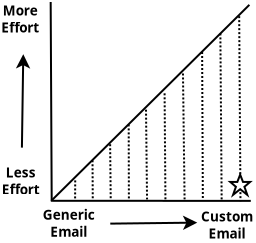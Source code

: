 <?xml version="1.0" encoding="UTF-8"?>
<dia:diagram xmlns:dia="http://www.lysator.liu.se/~alla/dia/">
  <dia:layer name="Background" visible="true" active="true">
    <dia:object type="Standard - Line" version="0" id="O0">
      <dia:attribute name="obj_pos">
        <dia:point val="15.099,19.981"/>
      </dia:attribute>
      <dia:attribute name="obj_bb">
        <dia:rectangle val="15.028,10.153;25.034,20.052"/>
      </dia:attribute>
      <dia:attribute name="conn_endpoints">
        <dia:point val="15.099,19.981"/>
        <dia:point val="24.963,10.223"/>
      </dia:attribute>
      <dia:attribute name="numcp">
        <dia:int val="1"/>
      </dia:attribute>
    </dia:object>
    <dia:group>
      <dia:object type="Standard - Line" version="0" id="O1">
        <dia:attribute name="obj_pos">
          <dia:point val="15.035,20.02"/>
        </dia:attribute>
        <dia:attribute name="obj_bb">
          <dia:rectangle val="14.985,19.97;25.084,20.076"/>
        </dia:attribute>
        <dia:attribute name="conn_endpoints">
          <dia:point val="15.035,20.02"/>
          <dia:point val="25.034,20.026"/>
        </dia:attribute>
        <dia:attribute name="numcp">
          <dia:int val="1"/>
        </dia:attribute>
      </dia:object>
      <dia:object type="Standard - Line" version="0" id="O2">
        <dia:attribute name="obj_pos">
          <dia:point val="15.079,20.02"/>
        </dia:attribute>
        <dia:attribute name="obj_bb">
          <dia:rectangle val="14.978,10.031;15.129,20.07"/>
        </dia:attribute>
        <dia:attribute name="conn_endpoints">
          <dia:point val="15.079,20.02"/>
          <dia:point val="15.028,10.082"/>
        </dia:attribute>
        <dia:attribute name="numcp">
          <dia:int val="1"/>
        </dia:attribute>
      </dia:object>
    </dia:group>
    <dia:object type="Standard - Text" version="1" id="O3">
      <dia:attribute name="obj_pos">
        <dia:point val="15.842,21.113"/>
      </dia:attribute>
      <dia:attribute name="obj_bb">
        <dia:rectangle val="15.842,20.518;15.842,21.263"/>
      </dia:attribute>
      <dia:attribute name="text">
        <dia:composite type="text">
          <dia:attribute name="string">
            <dia:string>##</dia:string>
          </dia:attribute>
          <dia:attribute name="font">
            <dia:font family="sans" style="0" name="Helvetica"/>
          </dia:attribute>
          <dia:attribute name="height">
            <dia:real val="0.8"/>
          </dia:attribute>
          <dia:attribute name="pos">
            <dia:point val="15.842,21.113"/>
          </dia:attribute>
          <dia:attribute name="color">
            <dia:color val="#000000"/>
          </dia:attribute>
          <dia:attribute name="alignment">
            <dia:enum val="0"/>
          </dia:attribute>
        </dia:composite>
      </dia:attribute>
      <dia:attribute name="valign">
        <dia:enum val="3"/>
      </dia:attribute>
    </dia:object>
    <dia:object type="Standard - Text" version="1" id="O4">
      <dia:attribute name="obj_pos">
        <dia:point val="15.931,20.97"/>
      </dia:attribute>
      <dia:attribute name="obj_bb">
        <dia:rectangle val="14.467,20.34;17.395,21.977"/>
      </dia:attribute>
      <dia:attribute name="text">
        <dia:composite type="text">
          <dia:attribute name="string">
            <dia:string>#Generic
Email#</dia:string>
          </dia:attribute>
          <dia:attribute name="font">
            <dia:font family="sans" style="80" name="Helvetica-Bold"/>
          </dia:attribute>
          <dia:attribute name="height">
            <dia:real val="0.847"/>
          </dia:attribute>
          <dia:attribute name="pos">
            <dia:point val="15.931,20.97"/>
          </dia:attribute>
          <dia:attribute name="color">
            <dia:color val="#000000"/>
          </dia:attribute>
          <dia:attribute name="alignment">
            <dia:enum val="1"/>
          </dia:attribute>
        </dia:composite>
      </dia:attribute>
      <dia:attribute name="valign">
        <dia:enum val="3"/>
      </dia:attribute>
    </dia:object>
    <dia:object type="Standard - Text" version="1" id="O5">
      <dia:attribute name="obj_pos">
        <dia:point val="23.841,21.058"/>
      </dia:attribute>
      <dia:attribute name="obj_bb">
        <dia:rectangle val="22.402,20.428;25.28,22.065"/>
      </dia:attribute>
      <dia:attribute name="text">
        <dia:composite type="text">
          <dia:attribute name="string">
            <dia:string>#Custom
Email#</dia:string>
          </dia:attribute>
          <dia:attribute name="font">
            <dia:font family="sans" style="80" name="Helvetica-Bold"/>
          </dia:attribute>
          <dia:attribute name="height">
            <dia:real val="0.847"/>
          </dia:attribute>
          <dia:attribute name="pos">
            <dia:point val="23.841,21.058"/>
          </dia:attribute>
          <dia:attribute name="color">
            <dia:color val="#000000"/>
          </dia:attribute>
          <dia:attribute name="alignment">
            <dia:enum val="1"/>
          </dia:attribute>
        </dia:composite>
      </dia:attribute>
      <dia:attribute name="valign">
        <dia:enum val="3"/>
      </dia:attribute>
    </dia:object>
    <dia:object type="Standard - Text" version="1" id="O6">
      <dia:attribute name="obj_pos">
        <dia:point val="13.508,10.762"/>
      </dia:attribute>
      <dia:attribute name="obj_bb">
        <dia:rectangle val="12.419,10.133;14.596,11.769"/>
      </dia:attribute>
      <dia:attribute name="text">
        <dia:composite type="text">
          <dia:attribute name="string">
            <dia:string>#More
Effort#</dia:string>
          </dia:attribute>
          <dia:attribute name="font">
            <dia:font family="sans" style="80" name="Helvetica-Bold"/>
          </dia:attribute>
          <dia:attribute name="height">
            <dia:real val="0.847"/>
          </dia:attribute>
          <dia:attribute name="pos">
            <dia:point val="13.508,10.762"/>
          </dia:attribute>
          <dia:attribute name="color">
            <dia:color val="#000000"/>
          </dia:attribute>
          <dia:attribute name="alignment">
            <dia:enum val="1"/>
          </dia:attribute>
        </dia:composite>
      </dia:attribute>
      <dia:attribute name="valign">
        <dia:enum val="3"/>
      </dia:attribute>
    </dia:object>
    <dia:object type="Standard - Text" version="1" id="O7">
      <dia:attribute name="obj_pos">
        <dia:point val="13.528,18.853"/>
      </dia:attribute>
      <dia:attribute name="obj_bb">
        <dia:rectangle val="12.44,18.223;14.617,19.86"/>
      </dia:attribute>
      <dia:attribute name="text">
        <dia:composite type="text">
          <dia:attribute name="string">
            <dia:string>#Less
Effort#</dia:string>
          </dia:attribute>
          <dia:attribute name="font">
            <dia:font family="sans" style="80" name="Helvetica-Bold"/>
          </dia:attribute>
          <dia:attribute name="height">
            <dia:real val="0.847"/>
          </dia:attribute>
          <dia:attribute name="pos">
            <dia:point val="13.528,18.853"/>
          </dia:attribute>
          <dia:attribute name="color">
            <dia:color val="#000000"/>
          </dia:attribute>
          <dia:attribute name="alignment">
            <dia:enum val="1"/>
          </dia:attribute>
        </dia:composite>
      </dia:attribute>
      <dia:attribute name="valign">
        <dia:enum val="3"/>
      </dia:attribute>
    </dia:object>
    <dia:object type="Standard - Line" version="0" id="O8">
      <dia:attribute name="obj_pos">
        <dia:point val="18.008,21.163"/>
      </dia:attribute>
      <dia:attribute name="obj_bb">
        <dia:rectangle val="17.957,20.758;22.469,21.481"/>
      </dia:attribute>
      <dia:attribute name="conn_endpoints">
        <dia:point val="18.008,21.163"/>
        <dia:point val="22.358,21.113"/>
      </dia:attribute>
      <dia:attribute name="numcp">
        <dia:int val="1"/>
      </dia:attribute>
      <dia:attribute name="end_arrow">
        <dia:enum val="22"/>
      </dia:attribute>
      <dia:attribute name="end_arrow_length">
        <dia:real val="0.5"/>
      </dia:attribute>
      <dia:attribute name="end_arrow_width">
        <dia:real val="0.5"/>
      </dia:attribute>
    </dia:object>
    <dia:object type="Standard - Line" version="0" id="O9">
      <dia:attribute name="obj_pos">
        <dia:point val="13.59,17.363"/>
      </dia:attribute>
      <dia:attribute name="obj_bb">
        <dia:rectangle val="13.287,12.579;14.01,17.414"/>
      </dia:attribute>
      <dia:attribute name="conn_endpoints">
        <dia:point val="13.59,17.363"/>
        <dia:point val="13.658,12.691"/>
      </dia:attribute>
      <dia:attribute name="numcp">
        <dia:int val="1"/>
      </dia:attribute>
      <dia:attribute name="end_arrow">
        <dia:enum val="22"/>
      </dia:attribute>
      <dia:attribute name="end_arrow_length">
        <dia:real val="0.5"/>
      </dia:attribute>
      <dia:attribute name="end_arrow_width">
        <dia:real val="0.5"/>
      </dia:attribute>
    </dia:object>
    <dia:object type="Standard - Line" version="0" id="O10">
      <dia:attribute name="obj_pos">
        <dia:point val="18.001,17.193"/>
      </dia:attribute>
      <dia:attribute name="obj_bb">
        <dia:rectangle val="17.95,17.143;18.081,20.046"/>
      </dia:attribute>
      <dia:attribute name="conn_endpoints">
        <dia:point val="18.001,17.193"/>
        <dia:point val="18.03,19.996"/>
      </dia:attribute>
      <dia:attribute name="numcp">
        <dia:int val="1"/>
      </dia:attribute>
      <dia:attribute name="line_style">
        <dia:enum val="4"/>
      </dia:attribute>
    </dia:object>
    <dia:object type="Standard - Line" version="0" id="O11">
      <dia:attribute name="obj_pos">
        <dia:point val="16.255,19.003"/>
      </dia:attribute>
      <dia:attribute name="obj_bb">
        <dia:rectangle val="16.199,18.953;16.305,19.973"/>
      </dia:attribute>
      <dia:attribute name="conn_endpoints">
        <dia:point val="16.255,19.003"/>
        <dia:point val="16.249,19.923"/>
      </dia:attribute>
      <dia:attribute name="numcp">
        <dia:int val="1"/>
      </dia:attribute>
      <dia:attribute name="line_style">
        <dia:enum val="4"/>
      </dia:attribute>
    </dia:object>
    <dia:object type="Standard - Line" version="0" id="O12">
      <dia:attribute name="obj_pos">
        <dia:point val="17.12,17.994"/>
      </dia:attribute>
      <dia:attribute name="obj_bb">
        <dia:rectangle val="17.07,17.944;17.182,19.965"/>
      </dia:attribute>
      <dia:attribute name="conn_endpoints">
        <dia:point val="17.12,17.994"/>
        <dia:point val="17.132,19.914"/>
      </dia:attribute>
      <dia:attribute name="numcp">
        <dia:int val="1"/>
      </dia:attribute>
      <dia:attribute name="line_style">
        <dia:enum val="4"/>
      </dia:attribute>
    </dia:object>
    <dia:object type="Standard - Line" version="0" id="O13">
      <dia:attribute name="obj_pos">
        <dia:point val="19.794,15.464"/>
      </dia:attribute>
      <dia:attribute name="obj_bb">
        <dia:rectangle val="19.744,15.413;19.898,20.004"/>
      </dia:attribute>
      <dia:attribute name="conn_endpoints">
        <dia:point val="19.794,15.464"/>
        <dia:point val="19.847,19.953"/>
      </dia:attribute>
      <dia:attribute name="numcp">
        <dia:int val="1"/>
      </dia:attribute>
      <dia:attribute name="line_style">
        <dia:enum val="4"/>
      </dia:attribute>
    </dia:object>
    <dia:object type="Standard - Line" version="0" id="O14">
      <dia:attribute name="obj_pos">
        <dia:point val="20.724,14.647"/>
      </dia:attribute>
      <dia:attribute name="obj_bb">
        <dia:rectangle val="20.674,14.597;20.816,20.075"/>
      </dia:attribute>
      <dia:attribute name="conn_endpoints">
        <dia:point val="20.724,14.647"/>
        <dia:point val="20.766,20.025"/>
      </dia:attribute>
      <dia:attribute name="numcp">
        <dia:int val="1"/>
      </dia:attribute>
      <dia:attribute name="line_style">
        <dia:enum val="4"/>
      </dia:attribute>
    </dia:object>
    <dia:object type="Standard - Line" version="0" id="O15">
      <dia:attribute name="obj_pos">
        <dia:point val="18.929,16.201"/>
      </dia:attribute>
      <dia:attribute name="obj_bb">
        <dia:rectangle val="18.879,16.15;18.989,20.066"/>
      </dia:attribute>
      <dia:attribute name="conn_endpoints">
        <dia:point val="18.929,16.201"/>
        <dia:point val="18.939,20.016"/>
      </dia:attribute>
      <dia:attribute name="numcp">
        <dia:int val="1"/>
      </dia:attribute>
      <dia:attribute name="line_style">
        <dia:enum val="4"/>
      </dia:attribute>
    </dia:object>
    <dia:object type="Standard - Line" version="0" id="O16">
      <dia:attribute name="obj_pos">
        <dia:point val="21.643,13.654"/>
      </dia:attribute>
      <dia:attribute name="obj_bb">
        <dia:rectangle val="21.593,13.604;21.774,19.998"/>
      </dia:attribute>
      <dia:attribute name="conn_endpoints">
        <dia:point val="21.643,13.654"/>
        <dia:point val="21.723,19.948"/>
      </dia:attribute>
      <dia:attribute name="numcp">
        <dia:int val="1"/>
      </dia:attribute>
      <dia:attribute name="line_style">
        <dia:enum val="4"/>
      </dia:attribute>
    </dia:object>
    <dia:object type="Standard - Line" version="0" id="O17">
      <dia:attribute name="obj_pos">
        <dia:point val="22.601,12.581"/>
      </dia:attribute>
      <dia:attribute name="obj_bb">
        <dia:rectangle val="22.55,12.531;22.686,20.0"/>
      </dia:attribute>
      <dia:attribute name="conn_endpoints">
        <dia:point val="22.601,12.581"/>
        <dia:point val="22.636,19.95"/>
      </dia:attribute>
      <dia:attribute name="numcp">
        <dia:int val="1"/>
      </dia:attribute>
      <dia:attribute name="line_style">
        <dia:enum val="4"/>
      </dia:attribute>
    </dia:object>
    <dia:object type="Standard - Line" version="0" id="O18">
      <dia:attribute name="obj_pos">
        <dia:point val="23.513,11.652"/>
      </dia:attribute>
      <dia:attribute name="obj_bb">
        <dia:rectangle val="23.463,11.602;23.628,20.078"/>
      </dia:attribute>
      <dia:attribute name="conn_endpoints">
        <dia:point val="23.513,11.652"/>
        <dia:point val="23.577,20.028"/>
      </dia:attribute>
      <dia:attribute name="numcp">
        <dia:int val="1"/>
      </dia:attribute>
      <dia:attribute name="line_style">
        <dia:enum val="4"/>
      </dia:attribute>
    </dia:object>
    <dia:object type="Standard - Line" version="0" id="O19">
      <dia:attribute name="obj_pos">
        <dia:point val="24.454,10.788"/>
      </dia:attribute>
      <dia:attribute name="obj_bb">
        <dia:rectangle val="24.404,10.737;24.569,20.094"/>
      </dia:attribute>
      <dia:attribute name="conn_endpoints">
        <dia:point val="24.454,10.788"/>
        <dia:point val="24.518,20.044"/>
      </dia:attribute>
      <dia:attribute name="numcp">
        <dia:int val="1"/>
      </dia:attribute>
      <dia:attribute name="line_style">
        <dia:enum val="4"/>
      </dia:attribute>
    </dia:object>
    <dia:object type="Geometric - Five Point Star" version="1" id="O20">
      <dia:attribute name="obj_pos">
        <dia:point val="24.006,18.715"/>
      </dia:attribute>
      <dia:attribute name="obj_bb">
        <dia:rectangle val="23.87,18.577;25.134,19.871"/>
      </dia:attribute>
      <dia:attribute name="meta">
        <dia:composite type="dict"/>
      </dia:attribute>
      <dia:attribute name="elem_corner">
        <dia:point val="24.006,18.715"/>
      </dia:attribute>
      <dia:attribute name="elem_width">
        <dia:real val="0.993"/>
      </dia:attribute>
      <dia:attribute name="elem_height">
        <dia:real val="1.009"/>
      </dia:attribute>
      <dia:attribute name="line_width">
        <dia:real val="0.1"/>
      </dia:attribute>
      <dia:attribute name="line_colour">
        <dia:color val="#000000"/>
      </dia:attribute>
      <dia:attribute name="fill_colour">
        <dia:color val="#ffffff"/>
      </dia:attribute>
      <dia:attribute name="show_background">
        <dia:boolean val="true"/>
      </dia:attribute>
      <dia:attribute name="line_style">
        <dia:enum val="0"/>
        <dia:real val="1"/>
      </dia:attribute>
      <dia:attribute name="flip_horizontal">
        <dia:boolean val="false"/>
      </dia:attribute>
      <dia:attribute name="flip_vertical">
        <dia:boolean val="false"/>
      </dia:attribute>
      <dia:attribute name="subscale">
        <dia:real val="1"/>
      </dia:attribute>
    </dia:object>
  </dia:layer>
</dia:diagram>
